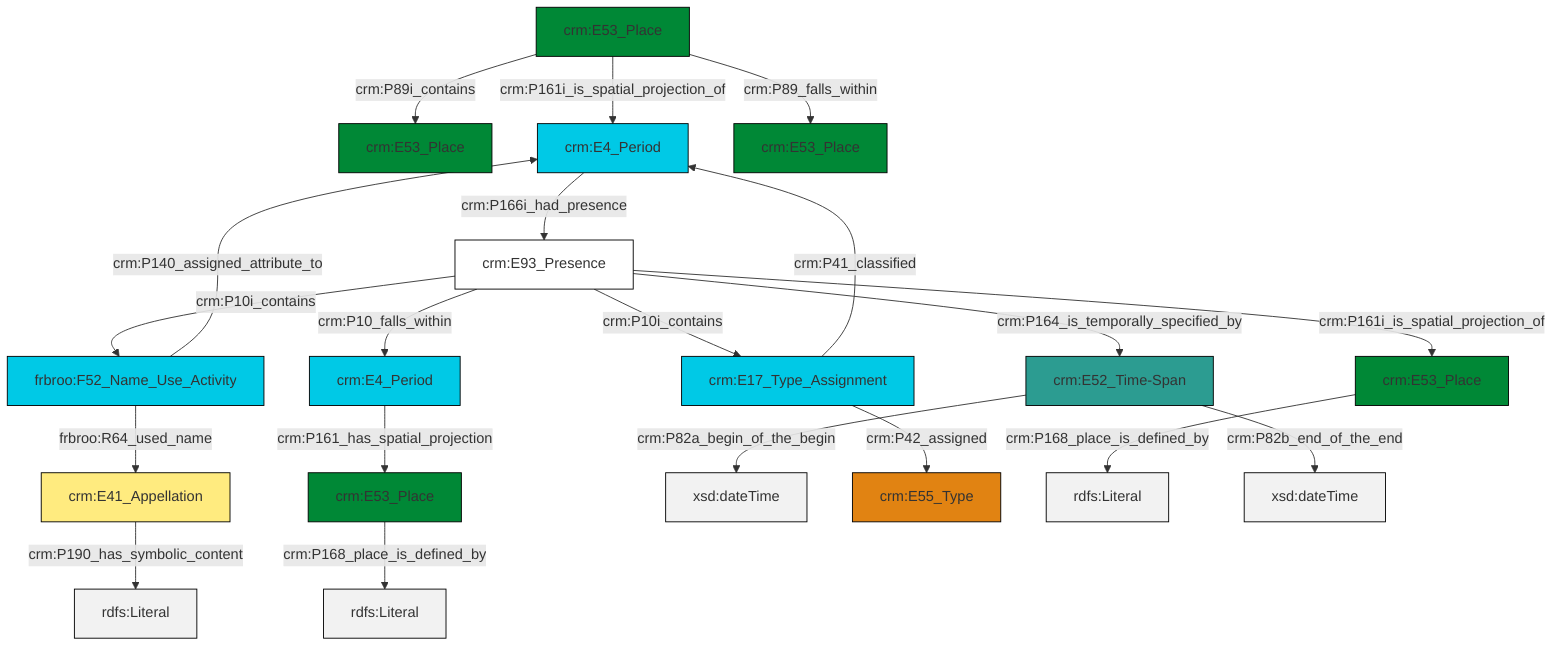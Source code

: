 graph TD
classDef Literal fill:#f2f2f2,stroke:#000000;
classDef CRM_Entity fill:#FFFFFF,stroke:#000000;
classDef Temporal_Entity fill:#00C9E6, stroke:#000000;
classDef Type fill:#E18312, stroke:#000000;
classDef Time-Span fill:#2C9C91, stroke:#000000;
classDef Appellation fill:#FFEB7F, stroke:#000000;
classDef Place fill:#008836, stroke:#000000;
classDef Persistent_Item fill:#B266B2, stroke:#000000;
classDef Conceptual_Object fill:#FFD700, stroke:#000000;
classDef Physical_Thing fill:#D2B48C, stroke:#000000;
classDef Actor fill:#f58aad, stroke:#000000;
classDef PC_Classes fill:#4ce600, stroke:#000000;
classDef Multi fill:#cccccc,stroke:#000000;

6["crm:E17_Type_Assignment"]:::Temporal_Entity -->|crm:P41_classified| 7["crm:E4_Period"]:::Temporal_Entity
8["crm:E93_Presence"]:::CRM_Entity -->|crm:P10i_contains| 6["crm:E17_Type_Assignment"]:::Temporal_Entity
10["crm:E53_Place"]:::Place -->|crm:P168_place_is_defined_by| 11[rdfs:Literal]:::Literal
8["crm:E93_Presence"]:::CRM_Entity -->|crm:P161i_is_spatial_projection_of| 0["crm:E53_Place"]:::Place
12["crm:E41_Appellation"]:::Appellation -->|crm:P190_has_symbolic_content| 13[rdfs:Literal]:::Literal
8["crm:E93_Presence"]:::CRM_Entity -->|crm:P10i_contains| 14["frbroo:F52_Name_Use_Activity"]:::Temporal_Entity
14["frbroo:F52_Name_Use_Activity"]:::Temporal_Entity -->|crm:P140_assigned_attribute_to| 7["crm:E4_Period"]:::Temporal_Entity
16["crm:E4_Period"]:::Temporal_Entity -->|crm:P161_has_spatial_projection| 10["crm:E53_Place"]:::Place
4["crm:E53_Place"]:::Place -->|crm:P89i_contains| 2["crm:E53_Place"]:::Place
8["crm:E93_Presence"]:::CRM_Entity -->|crm:P10_falls_within| 16["crm:E4_Period"]:::Temporal_Entity
18["crm:E52_Time-Span"]:::Time-Span -->|crm:P82a_begin_of_the_begin| 19[xsd:dateTime]:::Literal
14["frbroo:F52_Name_Use_Activity"]:::Temporal_Entity -->|frbroo:R64_used_name| 12["crm:E41_Appellation"]:::Appellation
4["crm:E53_Place"]:::Place -->|crm:P161i_is_spatial_projection_of| 7["crm:E4_Period"]:::Temporal_Entity
4["crm:E53_Place"]:::Place -->|crm:P89_falls_within| 20["crm:E53_Place"]:::Place
7["crm:E4_Period"]:::Temporal_Entity -->|crm:P166i_had_presence| 8["crm:E93_Presence"]:::CRM_Entity
0["crm:E53_Place"]:::Place -->|crm:P168_place_is_defined_by| 28[rdfs:Literal]:::Literal
8["crm:E93_Presence"]:::CRM_Entity -->|crm:P164_is_temporally_specified_by| 18["crm:E52_Time-Span"]:::Time-Span
18["crm:E52_Time-Span"]:::Time-Span -->|crm:P82b_end_of_the_end| 29[xsd:dateTime]:::Literal
6["crm:E17_Type_Assignment"]:::Temporal_Entity -->|crm:P42_assigned| 26["crm:E55_Type"]:::Type
